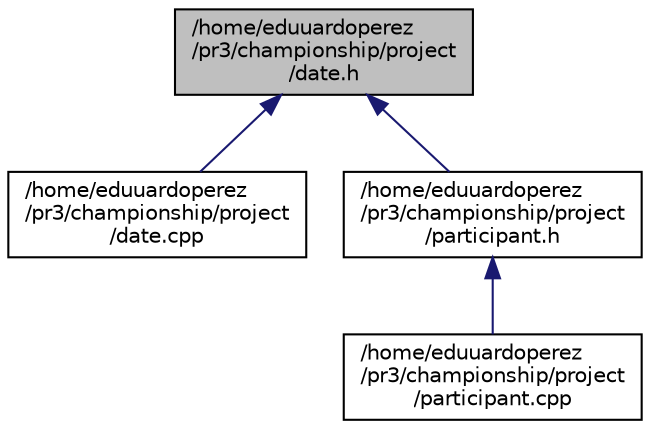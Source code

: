 digraph "/home/eduuardoperez/pr3/championship/project/date.h"
{
  edge [fontname="Helvetica",fontsize="10",labelfontname="Helvetica",labelfontsize="10"];
  node [fontname="Helvetica",fontsize="10",shape=record];
  Node1 [label="/home/eduuardoperez\l/pr3/championship/project\l/date.h",height=0.2,width=0.4,color="black", fillcolor="grey75", style="filled", fontcolor="black"];
  Node1 -> Node2 [dir="back",color="midnightblue",fontsize="10",style="solid",fontname="Helvetica"];
  Node2 [label="/home/eduuardoperez\l/pr3/championship/project\l/date.cpp",height=0.2,width=0.4,color="black", fillcolor="white", style="filled",URL="$date_8cpp.html",tooltip="Implementación de la clase Date. "];
  Node1 -> Node3 [dir="back",color="midnightblue",fontsize="10",style="solid",fontname="Helvetica"];
  Node3 [label="/home/eduuardoperez\l/pr3/championship/project\l/participant.h",height=0.2,width=0.4,color="black", fillcolor="white", style="filled",URL="$participant_8h.html",tooltip="Clase Participant. "];
  Node3 -> Node4 [dir="back",color="midnightblue",fontsize="10",style="solid",fontname="Helvetica"];
  Node4 [label="/home/eduuardoperez\l/pr3/championship/project\l/participant.cpp",height=0.2,width=0.4,color="black", fillcolor="white", style="filled",URL="$participant_8cpp.html",tooltip="Implementación de la clase Participant. "];
}
